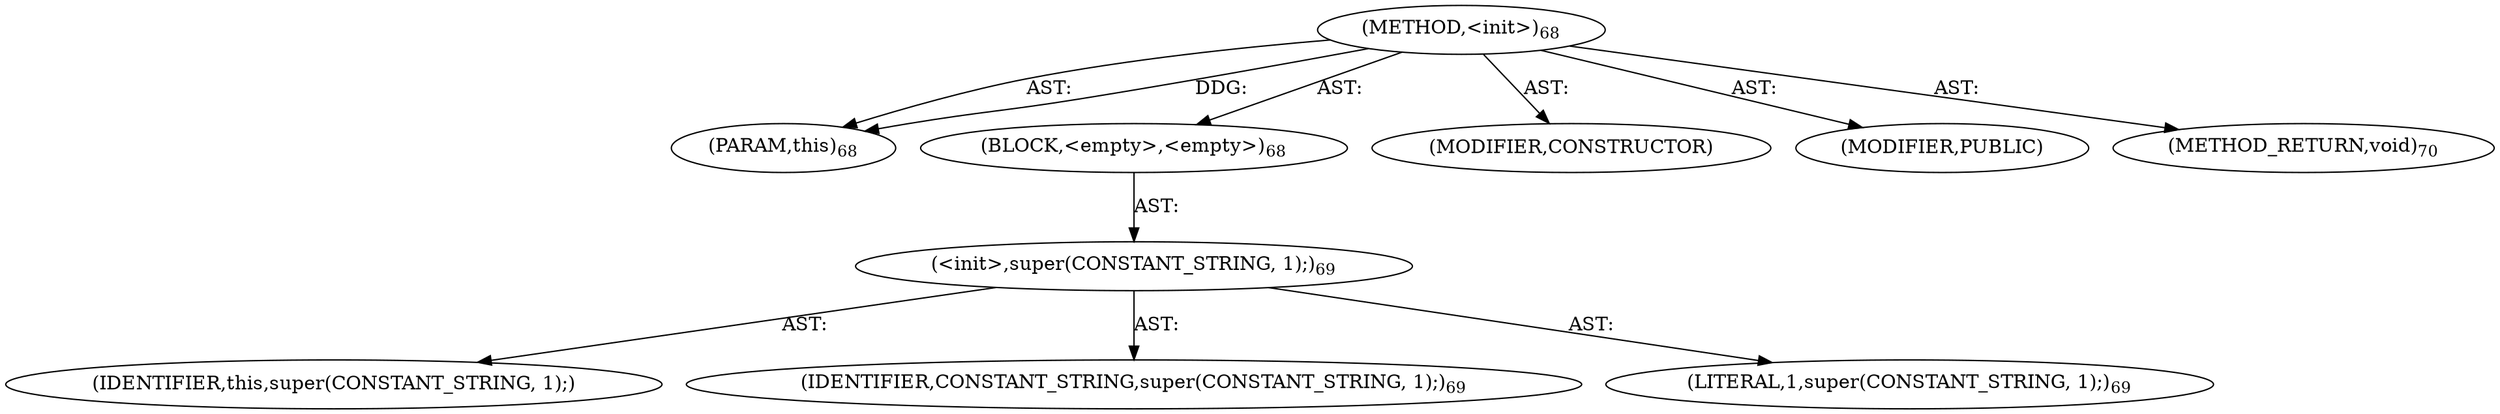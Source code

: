 digraph "&lt;init&gt;" {  
"111669149696" [label = <(METHOD,&lt;init&gt;)<SUB>68</SUB>> ]
"115964116995" [label = <(PARAM,this)<SUB>68</SUB>> ]
"25769803776" [label = <(BLOCK,&lt;empty&gt;,&lt;empty&gt;)<SUB>68</SUB>> ]
"30064771072" [label = <(&lt;init&gt;,super(CONSTANT_STRING, 1);)<SUB>69</SUB>> ]
"68719476739" [label = <(IDENTIFIER,this,super(CONSTANT_STRING, 1);)> ]
"68719476740" [label = <(IDENTIFIER,CONSTANT_STRING,super(CONSTANT_STRING, 1);)<SUB>69</SUB>> ]
"90194313216" [label = <(LITERAL,1,super(CONSTANT_STRING, 1);)<SUB>69</SUB>> ]
"133143986176" [label = <(MODIFIER,CONSTRUCTOR)> ]
"133143986177" [label = <(MODIFIER,PUBLIC)> ]
"128849018880" [label = <(METHOD_RETURN,void)<SUB>70</SUB>> ]
  "111669149696" -> "115964116995"  [ label = "AST: "] 
  "111669149696" -> "25769803776"  [ label = "AST: "] 
  "111669149696" -> "133143986176"  [ label = "AST: "] 
  "111669149696" -> "133143986177"  [ label = "AST: "] 
  "111669149696" -> "128849018880"  [ label = "AST: "] 
  "25769803776" -> "30064771072"  [ label = "AST: "] 
  "30064771072" -> "68719476739"  [ label = "AST: "] 
  "30064771072" -> "68719476740"  [ label = "AST: "] 
  "30064771072" -> "90194313216"  [ label = "AST: "] 
  "111669149696" -> "115964116995"  [ label = "DDG: "] 
}

